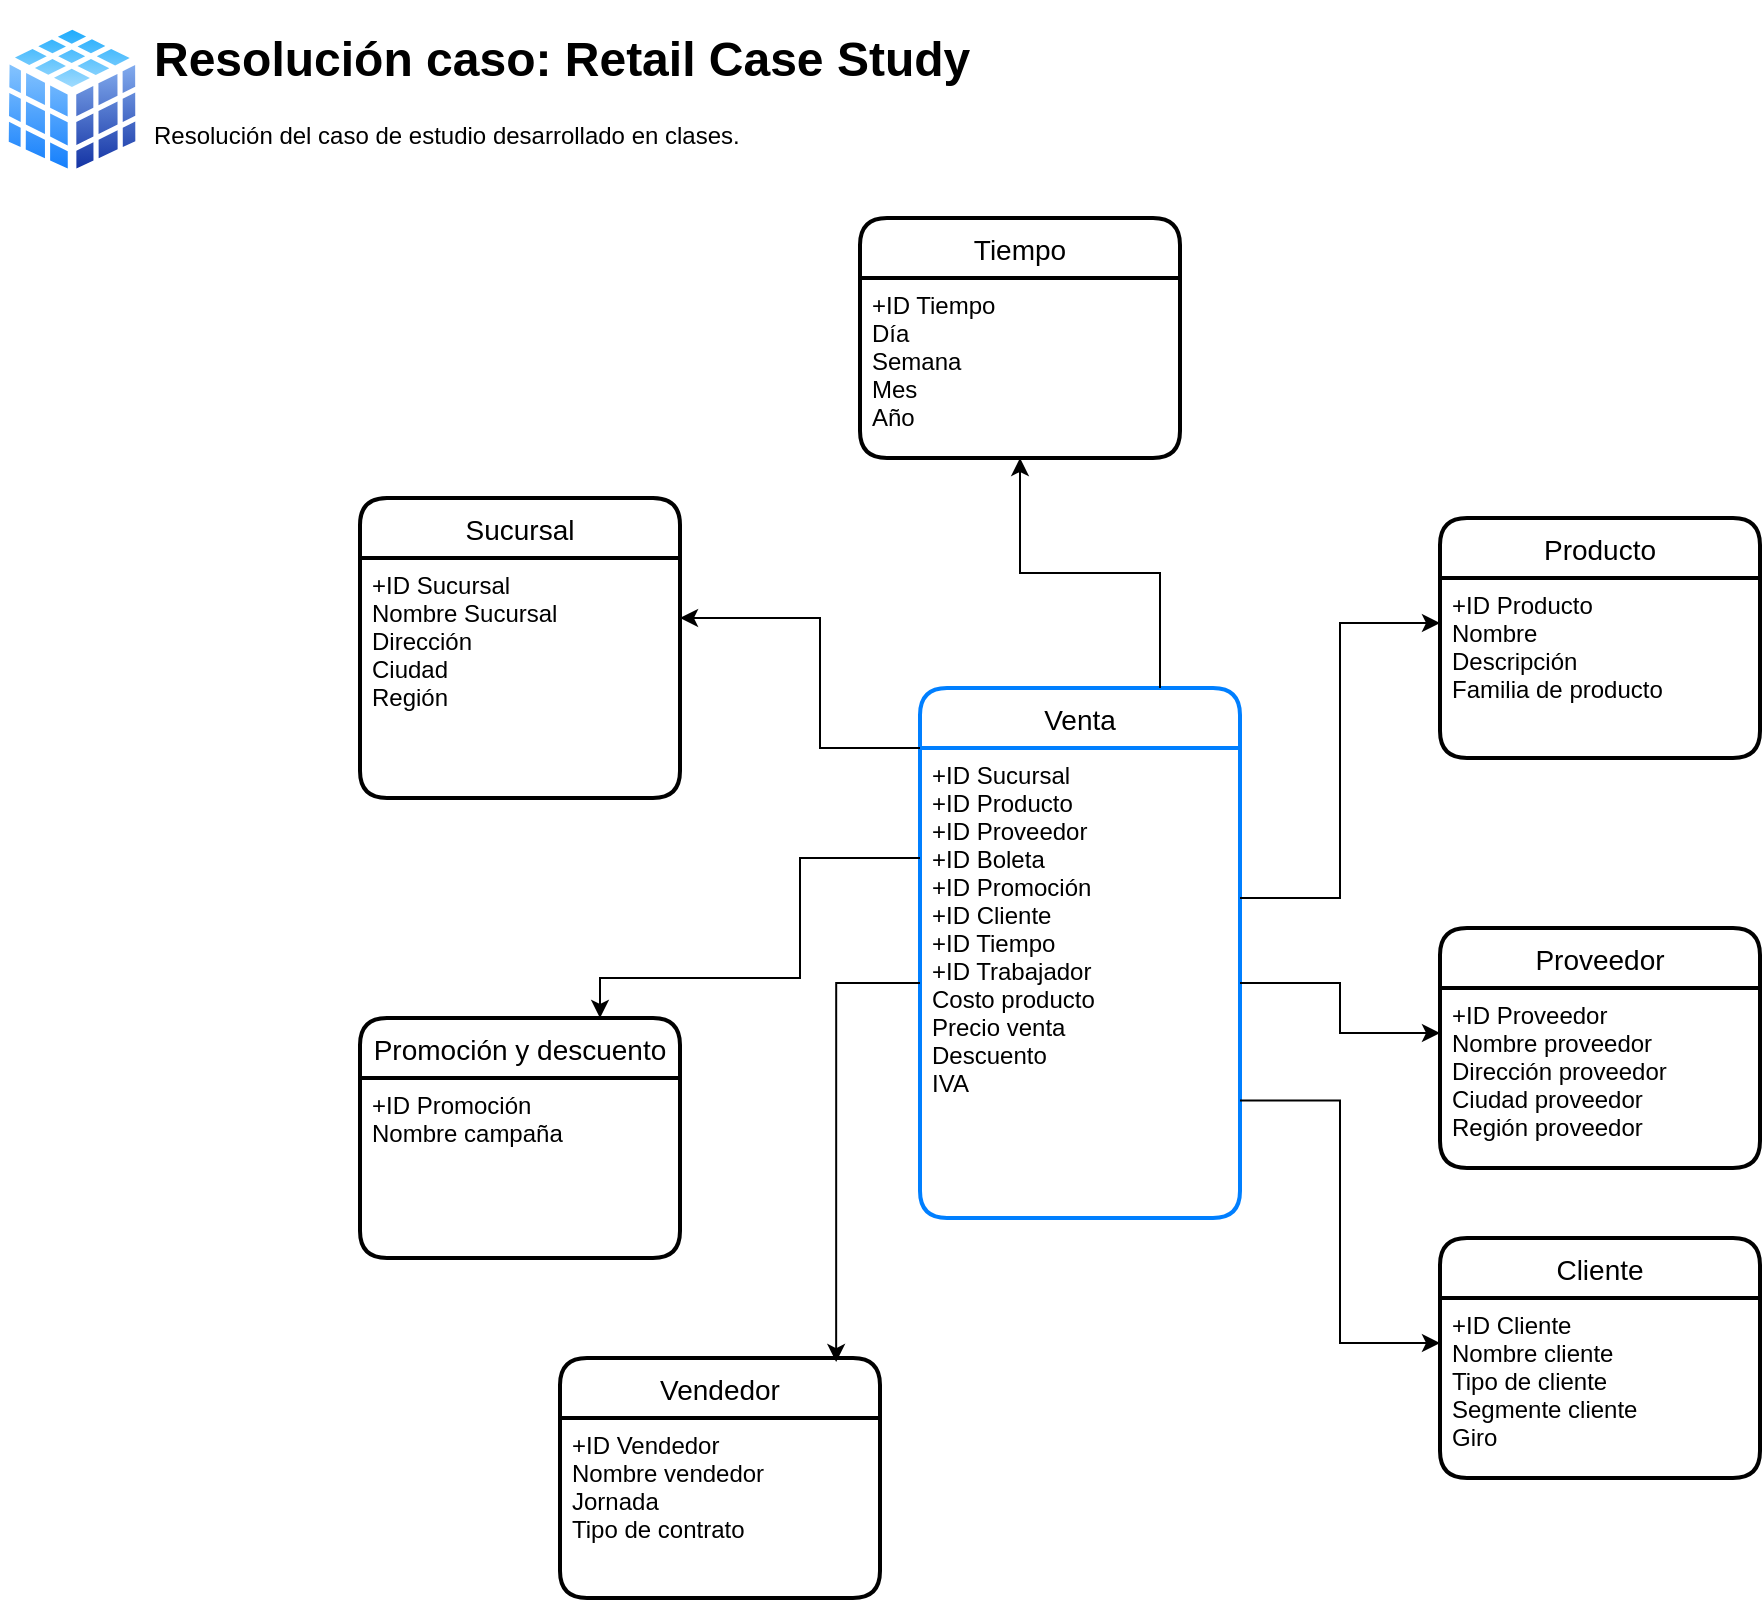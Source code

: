 <mxfile version="14.8.0" type="github"><diagram id="R1P2pQCc2nlfFwEW-FL4" name="Page-1"><mxGraphModel dx="1422" dy="790" grid="1" gridSize="10" guides="1" tooltips="1" connect="1" arrows="1" fold="1" page="1" pageScale="1" pageWidth="1100" pageHeight="850" math="0" shadow="0"><root><mxCell id="0"/><mxCell id="1" parent="0"/><mxCell id="5G5PECvt7SzkIEyhwVe6-1" value="Venta" style="swimlane;childLayout=stackLayout;horizontal=1;startSize=30;horizontalStack=0;rounded=1;fontSize=14;fontStyle=0;strokeWidth=2;resizeParent=0;resizeLast=1;shadow=0;dashed=0;align=center;strokeColor=#007FFF;" vertex="1" parent="1"><mxGeometry x="470" y="345" width="160" height="265" as="geometry"/></mxCell><mxCell id="5G5PECvt7SzkIEyhwVe6-2" value="+ID Sucursal&#xA;+ID Producto&#xA;+ID Proveedor&#xA;+ID Boleta&#xA;+ID Promoción&#xA;+ID Cliente&#xA;+ID Tiempo&#xA;+ID Trabajador&#xA;Costo producto&#xA;Precio venta&#xA;Descuento&#xA;IVA&#xA;" style="align=left;strokeColor=none;fillColor=none;spacingLeft=4;fontSize=12;verticalAlign=top;resizable=0;rotatable=0;part=1;" vertex="1" parent="5G5PECvt7SzkIEyhwVe6-1"><mxGeometry y="30" width="160" height="235" as="geometry"/></mxCell><mxCell id="5G5PECvt7SzkIEyhwVe6-3" value="Sucursal" style="swimlane;childLayout=stackLayout;horizontal=1;startSize=30;horizontalStack=0;rounded=1;fontSize=14;fontStyle=0;strokeWidth=2;resizeParent=0;resizeLast=1;shadow=0;dashed=0;align=center;" vertex="1" parent="1"><mxGeometry x="190" y="250" width="160" height="150" as="geometry"/></mxCell><mxCell id="5G5PECvt7SzkIEyhwVe6-4" value="+ID Sucursal&#xA;Nombre Sucursal&#xA;Dirección&#xA;Ciudad&#xA;Región&#xA;" style="align=left;strokeColor=none;fillColor=none;spacingLeft=4;fontSize=12;verticalAlign=top;resizable=0;rotatable=0;part=1;" vertex="1" parent="5G5PECvt7SzkIEyhwVe6-3"><mxGeometry y="30" width="160" height="120" as="geometry"/></mxCell><mxCell id="5G5PECvt7SzkIEyhwVe6-5" style="edgeStyle=orthogonalEdgeStyle;rounded=0;orthogonalLoop=1;jettySize=auto;html=1;entryX=1;entryY=0.25;entryDx=0;entryDy=0;exitX=0;exitY=0;exitDx=0;exitDy=0;" edge="1" parent="1" source="5G5PECvt7SzkIEyhwVe6-2" target="5G5PECvt7SzkIEyhwVe6-4"><mxGeometry relative="1" as="geometry"><Array as="points"><mxPoint x="420" y="375"/><mxPoint x="420" y="310"/></Array></mxGeometry></mxCell><mxCell id="5G5PECvt7SzkIEyhwVe6-6" value="Producto" style="swimlane;childLayout=stackLayout;horizontal=1;startSize=30;horizontalStack=0;rounded=1;fontSize=14;fontStyle=0;strokeWidth=2;resizeParent=0;resizeLast=1;shadow=0;dashed=0;align=center;" vertex="1" parent="1"><mxGeometry x="730" y="260" width="160" height="120" as="geometry"/></mxCell><mxCell id="5G5PECvt7SzkIEyhwVe6-7" value="+ID Producto&#xA;Nombre&#xA;Descripción&#xA;Familia de producto&#xA;" style="align=left;strokeColor=none;fillColor=none;spacingLeft=4;fontSize=12;verticalAlign=top;resizable=0;rotatable=0;part=1;" vertex="1" parent="5G5PECvt7SzkIEyhwVe6-6"><mxGeometry y="30" width="160" height="90" as="geometry"/></mxCell><mxCell id="5G5PECvt7SzkIEyhwVe6-8" value="Proveedor" style="swimlane;childLayout=stackLayout;horizontal=1;startSize=30;horizontalStack=0;rounded=1;fontSize=14;fontStyle=0;strokeWidth=2;resizeParent=0;resizeLast=1;shadow=0;dashed=0;align=center;" vertex="1" parent="1"><mxGeometry x="730" y="465" width="160" height="120" as="geometry"/></mxCell><mxCell id="5G5PECvt7SzkIEyhwVe6-9" value="+ID Proveedor&#xA;Nombre proveedor&#xA;Dirección proveedor&#xA;Ciudad proveedor&#xA;Región proveedor&#xA;" style="align=left;strokeColor=none;fillColor=none;spacingLeft=4;fontSize=12;verticalAlign=top;resizable=0;rotatable=0;part=1;" vertex="1" parent="5G5PECvt7SzkIEyhwVe6-8"><mxGeometry y="30" width="160" height="90" as="geometry"/></mxCell><mxCell id="5G5PECvt7SzkIEyhwVe6-10" style="edgeStyle=orthogonalEdgeStyle;rounded=0;orthogonalLoop=1;jettySize=auto;html=1;entryX=0;entryY=0.25;entryDx=0;entryDy=0;" edge="1" parent="1" source="5G5PECvt7SzkIEyhwVe6-2" target="5G5PECvt7SzkIEyhwVe6-9"><mxGeometry relative="1" as="geometry"/></mxCell><mxCell id="5G5PECvt7SzkIEyhwVe6-11" style="edgeStyle=orthogonalEdgeStyle;rounded=0;orthogonalLoop=1;jettySize=auto;html=1;entryX=0;entryY=0.25;entryDx=0;entryDy=0;" edge="1" parent="1" source="5G5PECvt7SzkIEyhwVe6-2" target="5G5PECvt7SzkIEyhwVe6-7"><mxGeometry relative="1" as="geometry"><Array as="points"><mxPoint x="680" y="450"/><mxPoint x="680" y="313"/></Array></mxGeometry></mxCell><mxCell id="5G5PECvt7SzkIEyhwVe6-13" value="Promoción y descuento" style="swimlane;childLayout=stackLayout;horizontal=1;startSize=30;horizontalStack=0;rounded=1;fontSize=14;fontStyle=0;strokeWidth=2;resizeParent=0;resizeLast=1;shadow=0;dashed=0;align=center;" vertex="1" parent="1"><mxGeometry x="190" y="510" width="160" height="120" as="geometry"/></mxCell><mxCell id="5G5PECvt7SzkIEyhwVe6-14" value="+ID Promoción&#xA;Nombre campaña&#xA;" style="align=left;strokeColor=none;fillColor=none;spacingLeft=4;fontSize=12;verticalAlign=top;resizable=0;rotatable=0;part=1;" vertex="1" parent="5G5PECvt7SzkIEyhwVe6-13"><mxGeometry y="30" width="160" height="90" as="geometry"/></mxCell><mxCell id="5G5PECvt7SzkIEyhwVe6-15" style="edgeStyle=orthogonalEdgeStyle;rounded=0;orthogonalLoop=1;jettySize=auto;html=1;entryX=0.75;entryY=0;entryDx=0;entryDy=0;" edge="1" parent="1" source="5G5PECvt7SzkIEyhwVe6-2" target="5G5PECvt7SzkIEyhwVe6-13"><mxGeometry relative="1" as="geometry"><Array as="points"><mxPoint x="410" y="430"/><mxPoint x="410" y="490"/><mxPoint x="310" y="490"/></Array></mxGeometry></mxCell><mxCell id="5G5PECvt7SzkIEyhwVe6-16" value="Tiempo" style="swimlane;childLayout=stackLayout;horizontal=1;startSize=30;horizontalStack=0;rounded=1;fontSize=14;fontStyle=0;strokeWidth=2;resizeParent=0;resizeLast=1;shadow=0;dashed=0;align=center;" vertex="1" parent="1"><mxGeometry x="440" y="110" width="160" height="120" as="geometry"/></mxCell><mxCell id="5G5PECvt7SzkIEyhwVe6-17" value="+ID Tiempo&#xA;Día&#xA;Semana&#xA;Mes&#xA;Año&#xA;" style="align=left;strokeColor=none;fillColor=none;spacingLeft=4;fontSize=12;verticalAlign=top;resizable=0;rotatable=0;part=1;" vertex="1" parent="5G5PECvt7SzkIEyhwVe6-16"><mxGeometry y="30" width="160" height="90" as="geometry"/></mxCell><mxCell id="5G5PECvt7SzkIEyhwVe6-18" value="Cliente" style="swimlane;childLayout=stackLayout;horizontal=1;startSize=30;horizontalStack=0;rounded=1;fontSize=14;fontStyle=0;strokeWidth=2;resizeParent=0;resizeLast=1;shadow=0;dashed=0;align=center;" vertex="1" parent="1"><mxGeometry x="730" y="620" width="160" height="120" as="geometry"/></mxCell><mxCell id="5G5PECvt7SzkIEyhwVe6-19" value="+ID Cliente&#xA;Nombre cliente&#xA;Tipo de cliente&#xA;Segmente cliente&#xA;Giro&#xA;" style="align=left;strokeColor=none;fillColor=none;spacingLeft=4;fontSize=12;verticalAlign=top;resizable=0;rotatable=0;part=1;" vertex="1" parent="5G5PECvt7SzkIEyhwVe6-18"><mxGeometry y="30" width="160" height="90" as="geometry"/></mxCell><mxCell id="5G5PECvt7SzkIEyhwVe6-20" style="edgeStyle=orthogonalEdgeStyle;rounded=0;orthogonalLoop=1;jettySize=auto;html=1;entryX=0.5;entryY=1;entryDx=0;entryDy=0;exitX=0.75;exitY=0;exitDx=0;exitDy=0;" edge="1" parent="1" source="5G5PECvt7SzkIEyhwVe6-1" target="5G5PECvt7SzkIEyhwVe6-17"><mxGeometry relative="1" as="geometry"/></mxCell><mxCell id="5G5PECvt7SzkIEyhwVe6-21" value="Vendedor" style="swimlane;childLayout=stackLayout;horizontal=1;startSize=30;horizontalStack=0;rounded=1;fontSize=14;fontStyle=0;strokeWidth=2;resizeParent=0;resizeLast=1;shadow=0;dashed=0;align=center;" vertex="1" parent="1"><mxGeometry x="290" y="680" width="160" height="120" as="geometry"/></mxCell><mxCell id="5G5PECvt7SzkIEyhwVe6-22" value="+ID Vendedor&#xA;Nombre vendedor&#xA;Jornada&#xA;Tipo de contrato&#xA;" style="align=left;strokeColor=none;fillColor=none;spacingLeft=4;fontSize=12;verticalAlign=top;resizable=0;rotatable=0;part=1;" vertex="1" parent="5G5PECvt7SzkIEyhwVe6-21"><mxGeometry y="30" width="160" height="90" as="geometry"/></mxCell><mxCell id="5G5PECvt7SzkIEyhwVe6-23" style="edgeStyle=orthogonalEdgeStyle;rounded=0;orthogonalLoop=1;jettySize=auto;html=1;entryX=0.863;entryY=0.017;entryDx=0;entryDy=0;entryPerimeter=0;" edge="1" parent="1" source="5G5PECvt7SzkIEyhwVe6-2" target="5G5PECvt7SzkIEyhwVe6-21"><mxGeometry relative="1" as="geometry"/></mxCell><mxCell id="5G5PECvt7SzkIEyhwVe6-24" style="edgeStyle=orthogonalEdgeStyle;rounded=0;orthogonalLoop=1;jettySize=auto;html=1;exitX=1;exitY=0.75;exitDx=0;exitDy=0;entryX=0;entryY=0.25;entryDx=0;entryDy=0;" edge="1" parent="1" source="5G5PECvt7SzkIEyhwVe6-2" target="5G5PECvt7SzkIEyhwVe6-19"><mxGeometry relative="1" as="geometry"/></mxCell><mxCell id="5G5PECvt7SzkIEyhwVe6-26" value="&lt;h1&gt;Resolución caso: Retail Case Study&lt;br&gt;&lt;/h1&gt;&lt;p&gt;Resolución del caso de estudio desarrollado en clases.&lt;br&gt;&lt;/p&gt;" style="text;html=1;strokeColor=none;fillColor=none;spacing=5;spacingTop=-20;whiteSpace=wrap;overflow=hidden;rounded=0;" vertex="1" parent="1"><mxGeometry x="82" y="11" width="560" height="120" as="geometry"/></mxCell><mxCell id="5G5PECvt7SzkIEyhwVe6-27" style="edgeStyle=orthogonalEdgeStyle;rounded=0;orthogonalLoop=1;jettySize=auto;html=1;exitX=0.5;exitY=1;exitDx=0;exitDy=0;" edge="1" parent="1"><mxGeometry relative="1" as="geometry"><mxPoint x="362" y="190" as="sourcePoint"/><mxPoint x="362" y="190" as="targetPoint"/></mxGeometry></mxCell><mxCell id="5G5PECvt7SzkIEyhwVe6-28" value="" style="aspect=fixed;perimeter=ellipsePerimeter;html=1;align=center;shadow=0;dashed=0;spacingTop=3;image;image=img/lib/active_directory/database_cube.svg;strokeColor=#007FFF;" vertex="1" parent="1"><mxGeometry x="10" y="11" width="72" height="80" as="geometry"/></mxCell></root></mxGraphModel></diagram></mxfile>